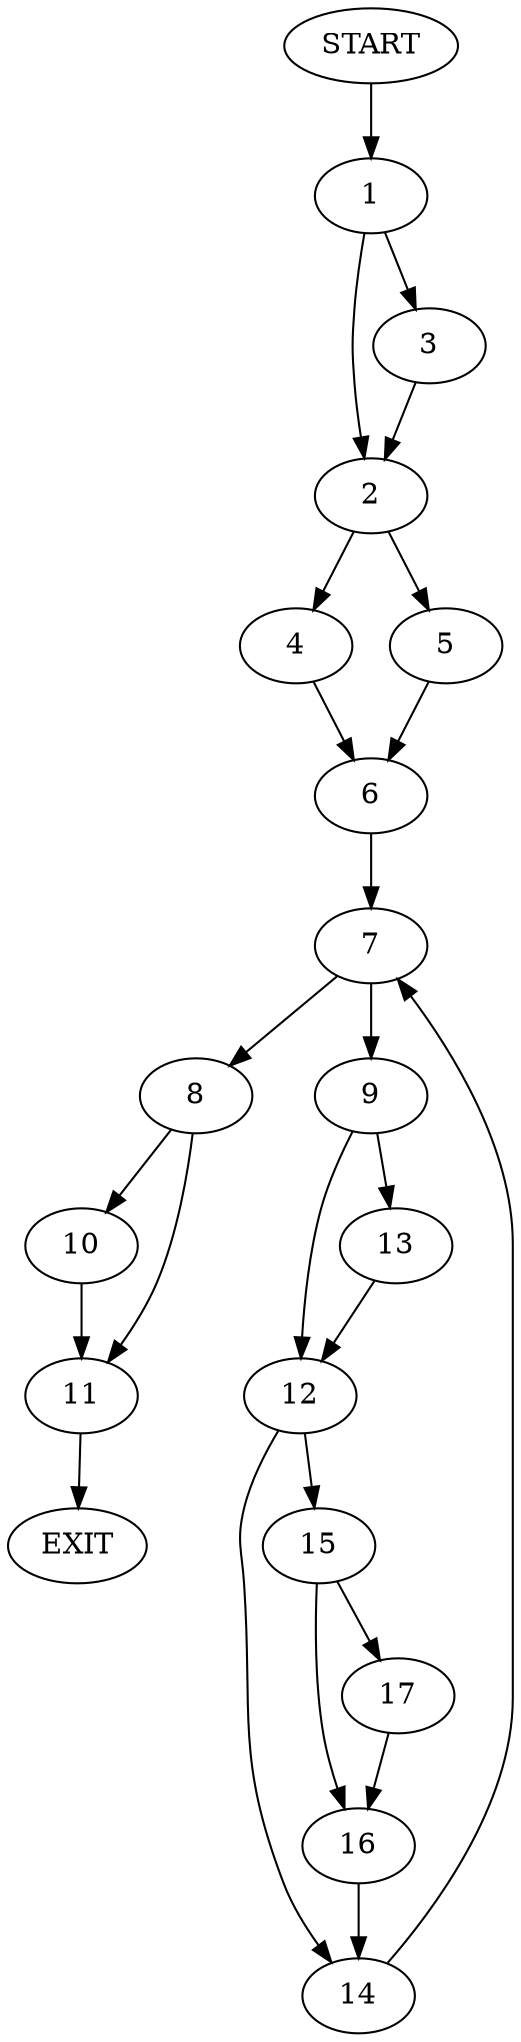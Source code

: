 digraph {
0 [label="START"]
18 [label="EXIT"]
0 -> 1
1 -> 2
1 -> 3
3 -> 2
2 -> 4
2 -> 5
4 -> 6
5 -> 6
6 -> 7
7 -> 8
7 -> 9
8 -> 10
8 -> 11
9 -> 12
9 -> 13
12 -> 14
12 -> 15
13 -> 12
14 -> 7
15 -> 16
15 -> 17
17 -> 16
16 -> 14
11 -> 18
10 -> 11
}
